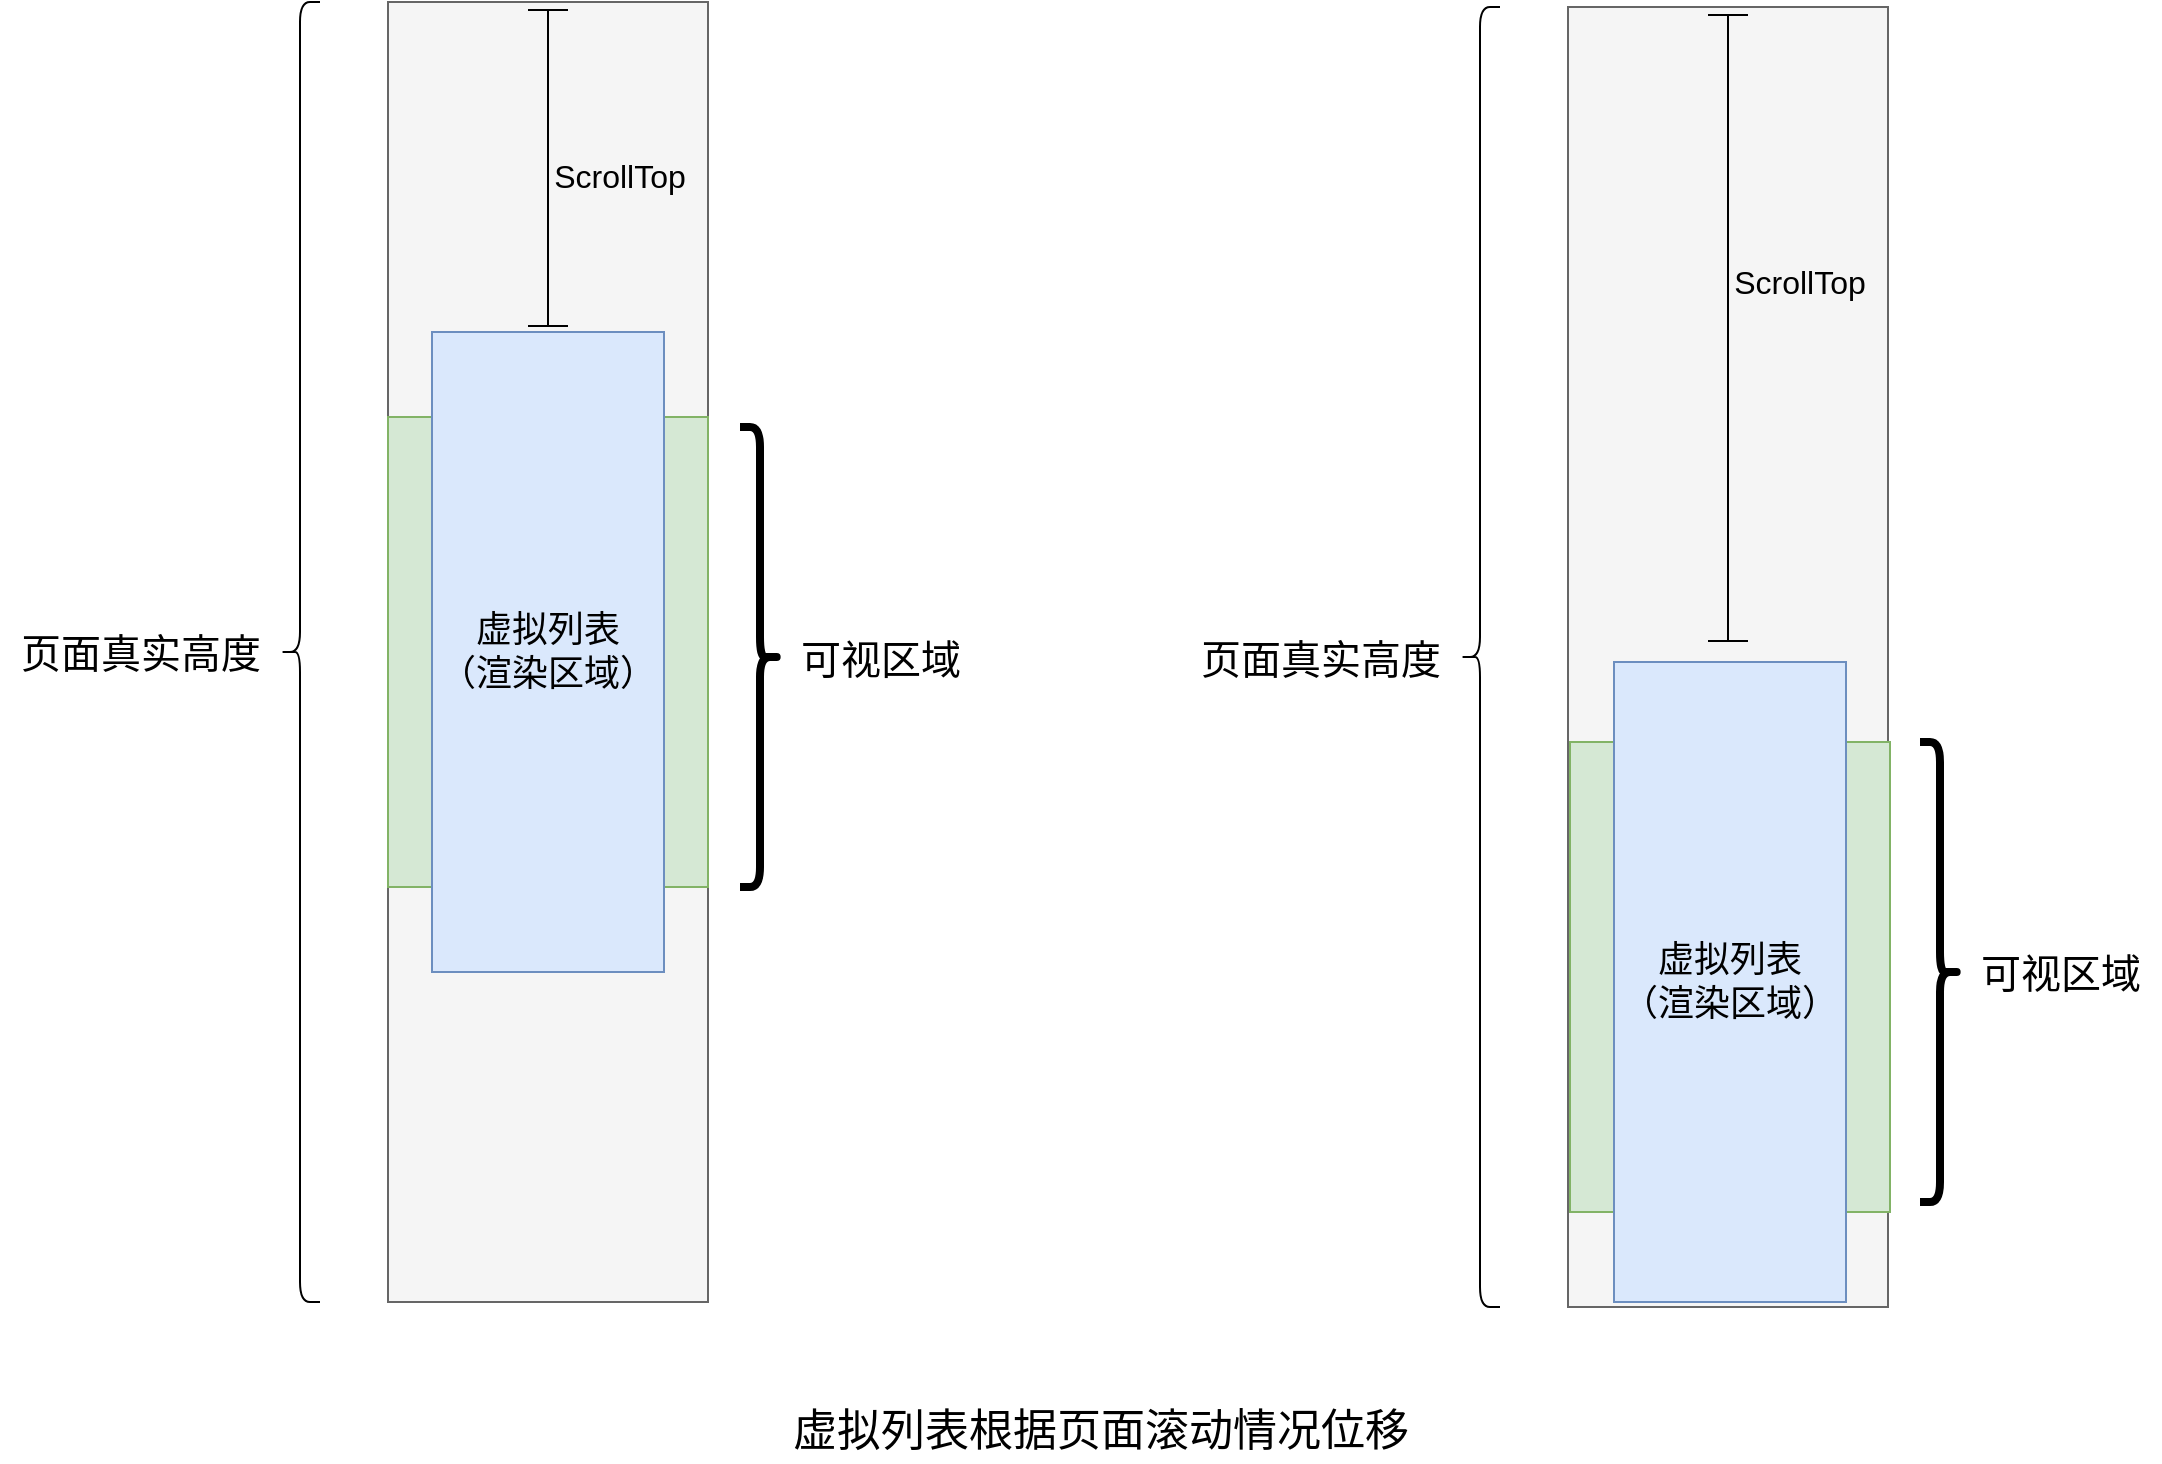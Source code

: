 <mxfile version="13.7.5" type="github">
  <diagram id="L1JHUYxiwmk380S7T3ll" name="Page-1">
    <mxGraphModel dx="1298" dy="687" grid="1" gridSize="10" guides="1" tooltips="1" connect="1" arrows="1" fold="1" page="1" pageScale="1" pageWidth="827" pageHeight="800" math="0" shadow="0">
      <root>
        <mxCell id="0" />
        <mxCell id="1" parent="0" />
        <mxCell id="by5zGwj_V78DvYOfpUZz-2" value="" style="rounded=0;whiteSpace=wrap;html=1;fillColor=#f5f5f5;strokeColor=#666666;fontColor=#333333;" vertex="1" parent="1">
          <mxGeometry x="334" y="30" width="160" height="650" as="geometry" />
        </mxCell>
        <mxCell id="by5zGwj_V78DvYOfpUZz-1" value="" style="rounded=0;whiteSpace=wrap;html=1;fillColor=#d5e8d4;strokeColor=#82b366;" vertex="1" parent="1">
          <mxGeometry x="334" y="237.5" width="160" height="235" as="geometry" />
        </mxCell>
        <mxCell id="by5zGwj_V78DvYOfpUZz-3" value="&lt;font style=&quot;font-size: 18px&quot;&gt;虚拟列表&lt;br&gt;（渲染区域）&lt;br&gt;&lt;/font&gt;" style="rounded=0;whiteSpace=wrap;html=1;fillColor=#dae8fc;strokeColor=#6c8ebf;" vertex="1" parent="1">
          <mxGeometry x="356" y="195" width="116" height="320" as="geometry" />
        </mxCell>
        <mxCell id="by5zGwj_V78DvYOfpUZz-5" value="" style="shape=crossbar;whiteSpace=wrap;html=1;rounded=1;fillColor=none;rotation=-90;" vertex="1" parent="1">
          <mxGeometry x="335" y="103" width="158" height="20" as="geometry" />
        </mxCell>
        <mxCell id="by5zGwj_V78DvYOfpUZz-6" value="ScrollTop" style="text;html=1;strokeColor=none;fillColor=none;align=center;verticalAlign=middle;whiteSpace=wrap;rounded=0;strokeWidth=4;fontSize=16;" vertex="1" parent="1">
          <mxGeometry x="420" y="103" width="60" height="27" as="geometry" />
        </mxCell>
        <mxCell id="by5zGwj_V78DvYOfpUZz-7" value="" style="shape=curlyBracket;whiteSpace=wrap;html=1;rounded=1;fillColor=none;" vertex="1" parent="1">
          <mxGeometry x="280" y="30" width="20" height="650" as="geometry" />
        </mxCell>
        <mxCell id="by5zGwj_V78DvYOfpUZz-8" value="&lt;font style=&quot;font-size: 20px&quot;&gt;页面真实高度&lt;/font&gt;" style="text;html=1;align=center;verticalAlign=middle;resizable=0;points=[];autosize=1;" vertex="1" parent="1">
          <mxGeometry x="140" y="345" width="140" height="20" as="geometry" />
        </mxCell>
        <mxCell id="by5zGwj_V78DvYOfpUZz-9" value="" style="shape=curlyBracket;whiteSpace=wrap;html=1;rounded=1;strokeWidth=4;fillColor=none;fontSize=16;rotation=-180;" vertex="1" parent="1">
          <mxGeometry x="510" y="242.5" width="20" height="230" as="geometry" />
        </mxCell>
        <mxCell id="by5zGwj_V78DvYOfpUZz-10" value="&lt;span style=&quot;font-size: 20px&quot;&gt;可视区域&lt;/span&gt;" style="text;html=1;align=center;verticalAlign=middle;resizable=0;points=[];autosize=1;" vertex="1" parent="1">
          <mxGeometry x="530" y="347.5" width="100" height="20" as="geometry" />
        </mxCell>
        <mxCell id="by5zGwj_V78DvYOfpUZz-11" value="" style="rounded=0;whiteSpace=wrap;html=1;fillColor=#f5f5f5;strokeColor=#666666;fontColor=#333333;" vertex="1" parent="1">
          <mxGeometry x="924" y="32.5" width="160" height="650" as="geometry" />
        </mxCell>
        <mxCell id="by5zGwj_V78DvYOfpUZz-12" value="" style="rounded=0;whiteSpace=wrap;html=1;fillColor=#d5e8d4;strokeColor=#82b366;" vertex="1" parent="1">
          <mxGeometry x="925" y="400" width="160" height="235" as="geometry" />
        </mxCell>
        <mxCell id="by5zGwj_V78DvYOfpUZz-13" value="&lt;font style=&quot;font-size: 18px&quot;&gt;虚拟列表&lt;br&gt;（渲染区域）&lt;br&gt;&lt;/font&gt;" style="rounded=0;whiteSpace=wrap;html=1;fillColor=#dae8fc;strokeColor=#6c8ebf;" vertex="1" parent="1">
          <mxGeometry x="947" y="360" width="116" height="320" as="geometry" />
        </mxCell>
        <mxCell id="by5zGwj_V78DvYOfpUZz-14" value="" style="shape=crossbar;whiteSpace=wrap;html=1;rounded=1;fillColor=none;rotation=-90;" vertex="1" parent="1">
          <mxGeometry x="847.5" y="183" width="313" height="20" as="geometry" />
        </mxCell>
        <mxCell id="by5zGwj_V78DvYOfpUZz-15" value="ScrollTop" style="text;html=1;strokeColor=none;fillColor=none;align=center;verticalAlign=middle;whiteSpace=wrap;rounded=0;strokeWidth=4;fontSize=16;" vertex="1" parent="1">
          <mxGeometry x="1010" y="156" width="60" height="27" as="geometry" />
        </mxCell>
        <mxCell id="by5zGwj_V78DvYOfpUZz-16" value="" style="shape=curlyBracket;whiteSpace=wrap;html=1;rounded=1;fillColor=none;" vertex="1" parent="1">
          <mxGeometry x="870" y="32.5" width="20" height="650" as="geometry" />
        </mxCell>
        <mxCell id="by5zGwj_V78DvYOfpUZz-17" value="&lt;font style=&quot;font-size: 20px&quot;&gt;页面真实高度&lt;/font&gt;" style="text;html=1;align=center;verticalAlign=middle;resizable=0;points=[];autosize=1;" vertex="1" parent="1">
          <mxGeometry x="730" y="347.5" width="140" height="20" as="geometry" />
        </mxCell>
        <mxCell id="by5zGwj_V78DvYOfpUZz-18" value="" style="shape=curlyBracket;whiteSpace=wrap;html=1;rounded=1;strokeWidth=4;fillColor=none;fontSize=16;rotation=-180;" vertex="1" parent="1">
          <mxGeometry x="1100" y="400" width="20" height="230" as="geometry" />
        </mxCell>
        <mxCell id="by5zGwj_V78DvYOfpUZz-19" value="&lt;span style=&quot;font-size: 20px&quot;&gt;可视区域&lt;/span&gt;" style="text;html=1;align=center;verticalAlign=middle;resizable=0;points=[];autosize=1;" vertex="1" parent="1">
          <mxGeometry x="1120" y="505" width="100" height="20" as="geometry" />
        </mxCell>
        <mxCell id="by5zGwj_V78DvYOfpUZz-20" value="虚拟列表根据页面滚动情况位移" style="text;html=1;align=center;verticalAlign=middle;resizable=0;points=[];autosize=1;fontSize=22;" vertex="1" parent="1">
          <mxGeometry x="530" y="730" width="320" height="30" as="geometry" />
        </mxCell>
      </root>
    </mxGraphModel>
  </diagram>
</mxfile>
